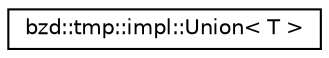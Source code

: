 digraph "Graphical Class Hierarchy"
{
  edge [fontname="Helvetica",fontsize="10",labelfontname="Helvetica",labelfontsize="10"];
  node [fontname="Helvetica",fontsize="10",shape=record];
  rankdir="LR";
  Node0 [label="bzd::tmp::impl::Union\< T \>",height=0.2,width=0.4,color="black", fillcolor="white", style="filled",URL="$unionbzd_1_1tmp_1_1impl_1_1Union_3_01T_01_4.html"];
}
